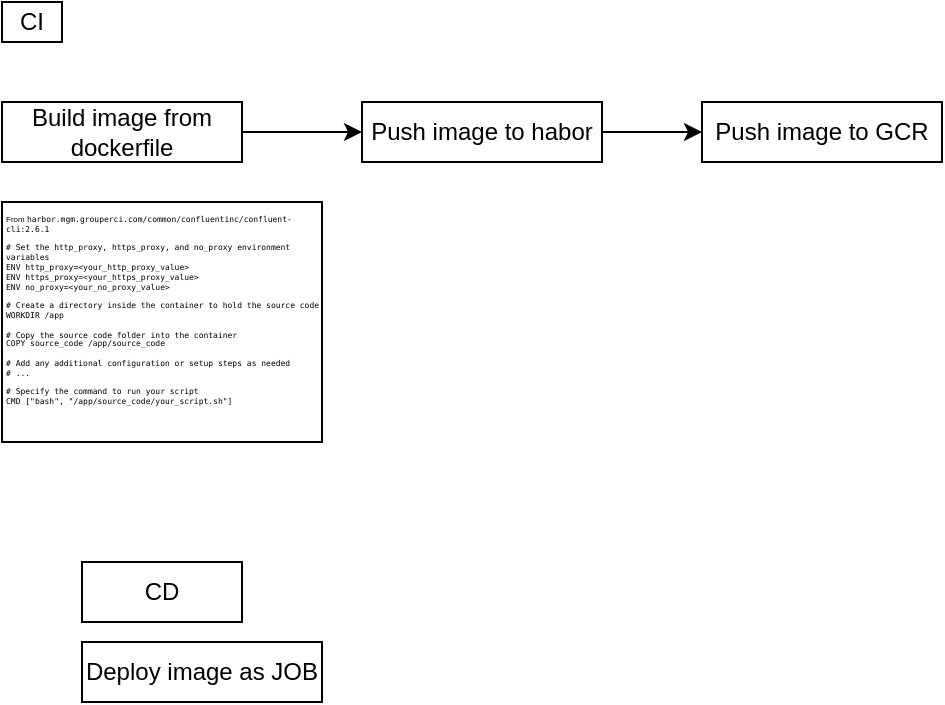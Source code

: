 <mxfile version="21.3.2" type="github">
  <diagram name="Page-1" id="FfCRoQGH_oKn72j3upOo">
    <mxGraphModel dx="241" dy="126" grid="1" gridSize="10" guides="1" tooltips="1" connect="1" arrows="1" fold="1" page="1" pageScale="1" pageWidth="827" pageHeight="1169" math="0" shadow="0">
      <root>
        <mxCell id="0" />
        <mxCell id="1" parent="0" />
        <mxCell id="AF05VZKG7TkKXqjTwzGu-1" value="CI" style="rounded=0;whiteSpace=wrap;html=1;" vertex="1" parent="1">
          <mxGeometry x="80" y="100" width="30" height="20" as="geometry" />
        </mxCell>
        <mxCell id="AF05VZKG7TkKXqjTwzGu-2" value="Deploy image as JOB" style="rounded=0;whiteSpace=wrap;html=1;" vertex="1" parent="1">
          <mxGeometry x="120" y="420" width="120" height="30" as="geometry" />
        </mxCell>
        <mxCell id="AF05VZKG7TkKXqjTwzGu-7" style="edgeStyle=orthogonalEdgeStyle;rounded=0;orthogonalLoop=1;jettySize=auto;html=1;entryX=0;entryY=0.5;entryDx=0;entryDy=0;" edge="1" parent="1" source="AF05VZKG7TkKXqjTwzGu-3" target="AF05VZKG7TkKXqjTwzGu-4">
          <mxGeometry relative="1" as="geometry" />
        </mxCell>
        <mxCell id="AF05VZKG7TkKXqjTwzGu-3" value="Build image from dockerfile" style="rounded=0;whiteSpace=wrap;html=1;" vertex="1" parent="1">
          <mxGeometry x="80" y="150" width="120" height="30" as="geometry" />
        </mxCell>
        <mxCell id="AF05VZKG7TkKXqjTwzGu-8" style="edgeStyle=orthogonalEdgeStyle;rounded=0;orthogonalLoop=1;jettySize=auto;html=1;entryX=0;entryY=0.5;entryDx=0;entryDy=0;" edge="1" parent="1" source="AF05VZKG7TkKXqjTwzGu-4" target="AF05VZKG7TkKXqjTwzGu-5">
          <mxGeometry relative="1" as="geometry" />
        </mxCell>
        <mxCell id="AF05VZKG7TkKXqjTwzGu-4" value="Push image to habor" style="rounded=0;whiteSpace=wrap;html=1;" vertex="1" parent="1">
          <mxGeometry x="260" y="150" width="120" height="30" as="geometry" />
        </mxCell>
        <mxCell id="AF05VZKG7TkKXqjTwzGu-5" value="Push image to GCR" style="rounded=0;whiteSpace=wrap;html=1;" vertex="1" parent="1">
          <mxGeometry x="430" y="150" width="120" height="30" as="geometry" />
        </mxCell>
        <mxCell id="AF05VZKG7TkKXqjTwzGu-6" value="CD" style="rounded=0;whiteSpace=wrap;html=1;" vertex="1" parent="1">
          <mxGeometry x="120" y="380" width="80" height="30" as="geometry" />
        </mxCell>
        <mxCell id="AF05VZKG7TkKXqjTwzGu-9" value="From&amp;nbsp;&lt;code style=&quot;font-size: 4px;&quot;&gt;harbor.mgm.grouperci.com/common/confluentinc/confluent-cli:2.6.1&lt;br&gt;&lt;br&gt;# Set the http_proxy, https_proxy, and no_proxy environment variables&lt;br/&gt;ENV http_proxy=&amp;lt;your_http_proxy_value&amp;gt;&lt;br/&gt;ENV https_proxy=&amp;lt;your_https_proxy_value&amp;gt;&lt;br/&gt;ENV no_proxy=&amp;lt;your_no_proxy_value&amp;gt;&lt;br/&gt;&lt;br/&gt;# Create a directory inside the container to hold the source code&lt;br/&gt;WORKDIR /app&lt;br/&gt;&lt;br/&gt;# Copy the source code folder into the container&lt;br/&gt;COPY source_code /app/source_code&lt;br/&gt;&lt;br/&gt;# Add any additional configuration or setup steps as needed&lt;br/&gt;# ...&lt;br/&gt;&lt;br/&gt;# Specify the command to run your script&lt;br/&gt;CMD [&quot;bash&quot;, &quot;/app/source_code/your_script.sh&quot;]&lt;br&gt;&lt;br&gt;&lt;br&gt;&lt;br&gt;&lt;br&gt;&lt;br&gt;&lt;br&gt;&lt;/code&gt;" style="rounded=0;whiteSpace=wrap;html=1;verticalAlign=top;align=left;fontSize=4;" vertex="1" parent="1">
          <mxGeometry x="80" y="200" width="160" height="120" as="geometry" />
        </mxCell>
      </root>
    </mxGraphModel>
  </diagram>
</mxfile>
